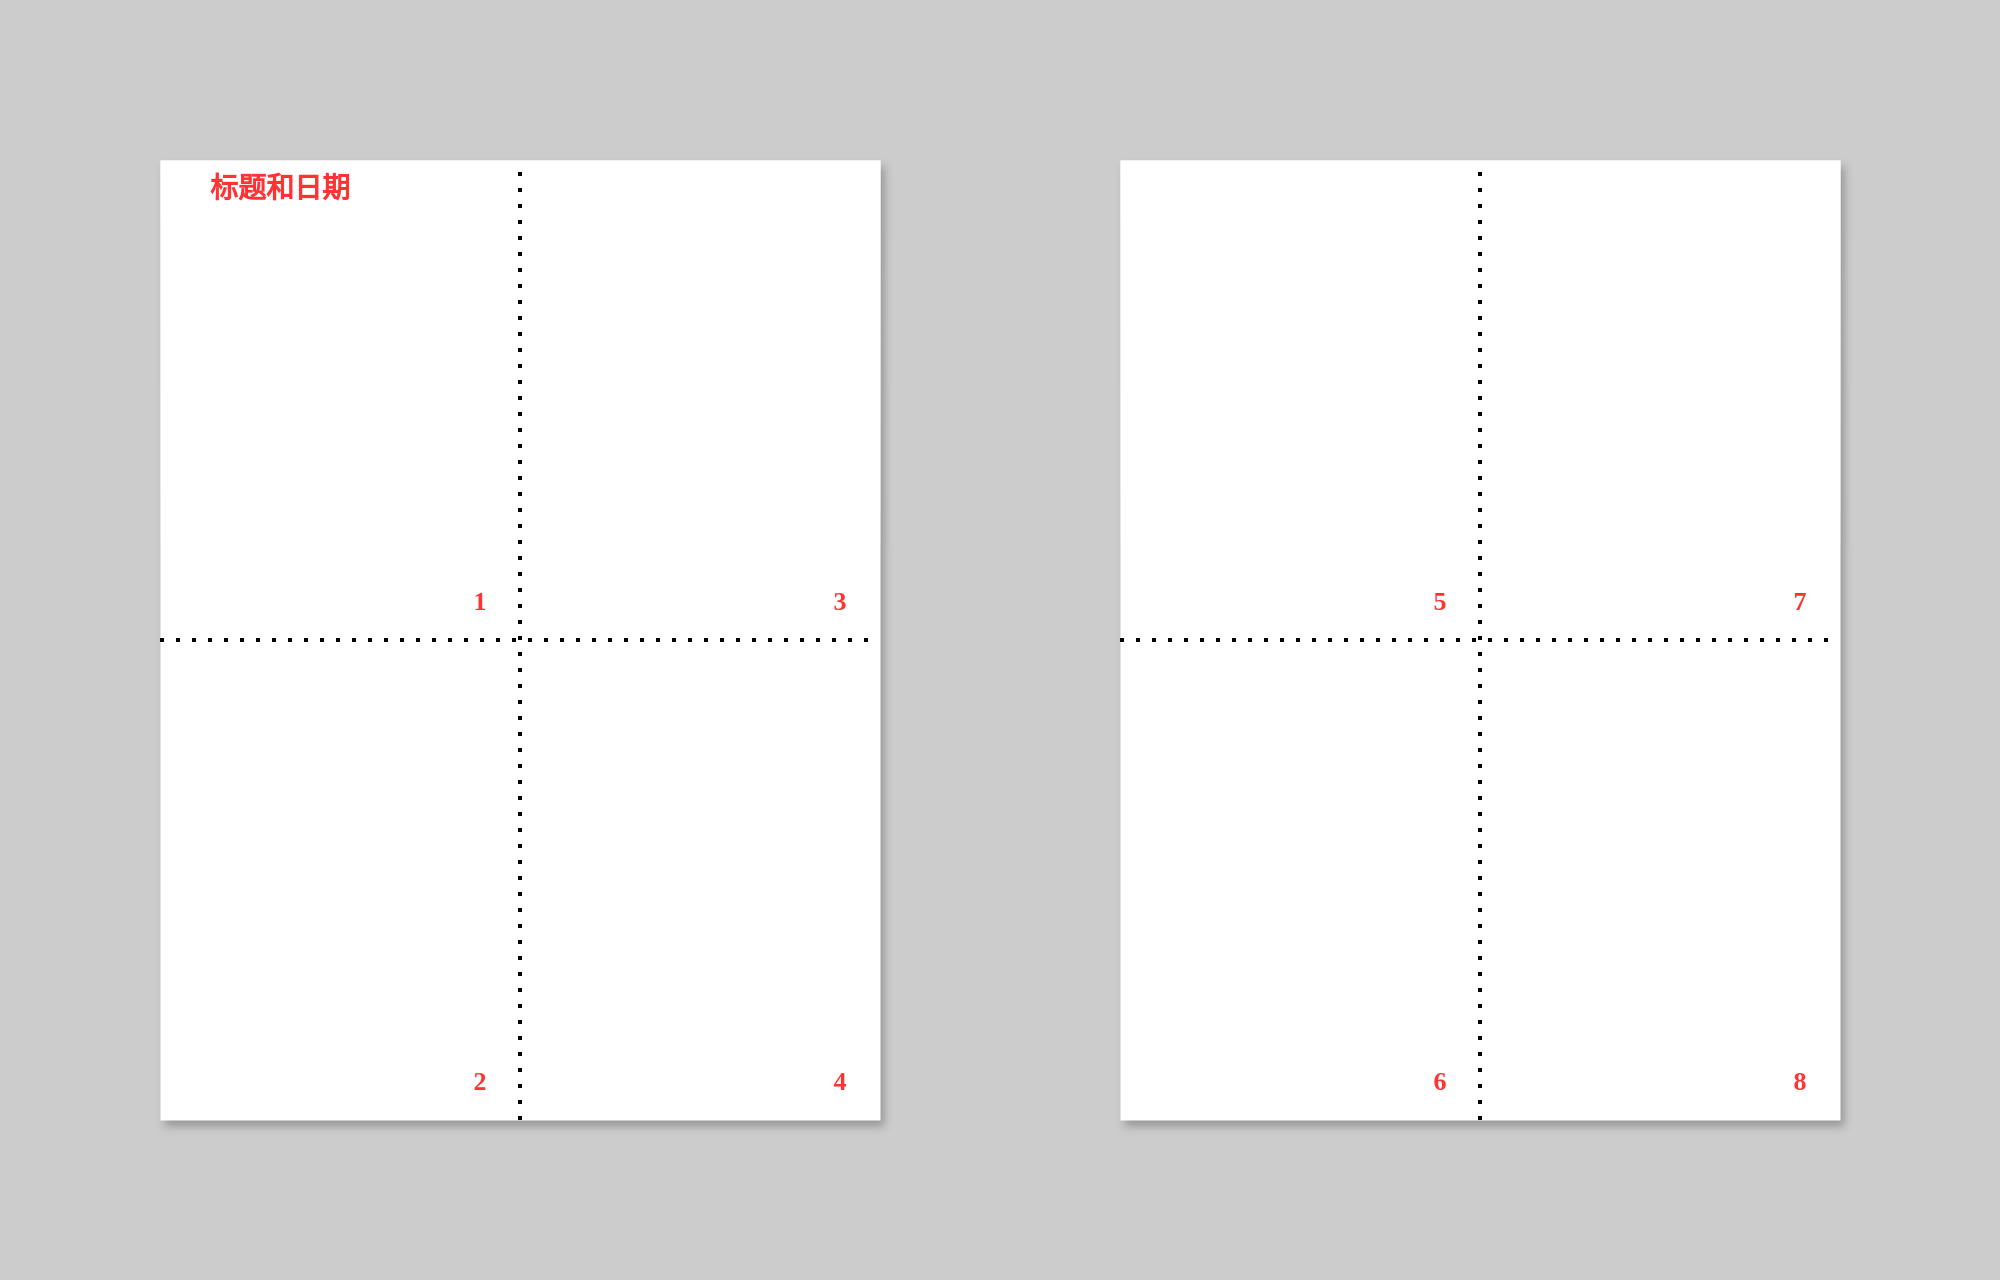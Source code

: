 <mxfile version="17.2.4" type="device"><diagram id="5CpBgXk-q10xgIMr2bDr" name="第 1 页"><mxGraphModel dx="1038" dy="1857" grid="1" gridSize="10" guides="1" tooltips="1" connect="1" arrows="1" fold="1" page="1" pageScale="1" pageWidth="827" pageHeight="1169" math="0" shadow="0"><root><mxCell id="0"/><mxCell id="1" parent="0"/><mxCell id="HOkqnBH3eUMdYtSVuEne-19" value="" style="rounded=0;whiteSpace=wrap;html=1;shadow=0;glass=0;sketch=0;fontFamily=Times New Roman;fontSize=14;fontColor=#FF3333;strokeWidth=1;fillColor=#CCCCCC;strokeColor=none;" vertex="1" parent="1"><mxGeometry x="120" y="-80" width="1000" height="640" as="geometry"/></mxCell><mxCell id="HOkqnBH3eUMdYtSVuEne-2" value="" style="rounded=0;whiteSpace=wrap;html=1;sketch=0;shadow=1;glass=1;strokeWidth=0;strokeColor=none;" vertex="1" parent="1"><mxGeometry x="200" width="360" height="480" as="geometry"/></mxCell><mxCell id="HOkqnBH3eUMdYtSVuEne-4" value="" style="endArrow=none;dashed=1;html=1;dashPattern=1 3;strokeWidth=2;rounded=0;entryX=0.5;entryY=0;entryDx=0;entryDy=0;exitX=0.5;exitY=1;exitDx=0;exitDy=0;" edge="1" parent="1" source="HOkqnBH3eUMdYtSVuEne-2" target="HOkqnBH3eUMdYtSVuEne-2"><mxGeometry width="50" height="50" relative="1" as="geometry"><mxPoint x="360" y="480" as="sourcePoint"/><mxPoint x="410" y="430" as="targetPoint"/></mxGeometry></mxCell><mxCell id="HOkqnBH3eUMdYtSVuEne-5" value="" style="endArrow=none;dashed=1;html=1;dashPattern=1 3;strokeWidth=2;rounded=0;entryX=1;entryY=0.5;entryDx=0;entryDy=0;exitX=0;exitY=0.5;exitDx=0;exitDy=0;" edge="1" parent="1" source="HOkqnBH3eUMdYtSVuEne-2" target="HOkqnBH3eUMdYtSVuEne-2"><mxGeometry width="50" height="50" relative="1" as="geometry"><mxPoint x="340" y="270" as="sourcePoint"/><mxPoint x="390" y="220" as="targetPoint"/></mxGeometry></mxCell><mxCell id="HOkqnBH3eUMdYtSVuEne-6" value="标题和日期" style="text;html=1;strokeColor=none;fillColor=none;align=center;verticalAlign=middle;whiteSpace=wrap;rounded=0;fontFamily=宋体;fontSize=14;fontColor=#FF3333;fontStyle=1" vertex="1" parent="1"><mxGeometry x="200" width="120" height="30" as="geometry"/></mxCell><mxCell id="HOkqnBH3eUMdYtSVuEne-7" value="1" style="text;html=1;strokeColor=none;fillColor=none;align=center;verticalAlign=middle;whiteSpace=wrap;rounded=0;fontFamily=Times New Roman;fontSize=13;fontColor=#FF3333;fontStyle=1" vertex="1" parent="1"><mxGeometry x="340" y="200" width="40" height="40" as="geometry"/></mxCell><mxCell id="HOkqnBH3eUMdYtSVuEne-8" value="4" style="text;html=1;strokeColor=none;fillColor=none;align=center;verticalAlign=middle;whiteSpace=wrap;rounded=0;fontFamily=Times New Roman;fontSize=13;fontColor=#FF3333;fontStyle=1" vertex="1" parent="1"><mxGeometry x="520" y="440" width="40" height="40" as="geometry"/></mxCell><mxCell id="HOkqnBH3eUMdYtSVuEne-9" value="3&lt;span style=&quot;color: rgba(0 , 0 , 0 , 0) ; font-family: monospace ; font-size: 0px&quot;&gt;%3CmxGraphModel%3E%3Croot%3E%3CmxCell%20id%3D%220%22%2F%3E%3CmxCell%20id%3D%221%22%20parent%3D%220%22%2F%3E%3CmxCell%20id%3D%222%22%20value%3D%221%22%20style%3D%22text%3Bhtml%3D1%3BstrokeColor%3Dnone%3BfillColor%3Dnone%3Balign%3Dcenter%3BverticalAlign%3Dmiddle%3BwhiteSpace%3Dwrap%3Brounded%3D0%3BfontFamily%3DTimes%20New%20Roman%3BfontSize%3D13%3BfontColor%3D%23FF3333%3B%22%20vertex%3D%221%22%20parent%3D%221%22%3E%3CmxGeometry%20x%3D%22340%22%20y%3D%22200%22%20width%3D%2240%22%20height%3D%2240%22%20as%3D%22geometry%22%2F%3E%3C%2FmxCell%3E%3C%2Froot%3E%3C%2FmxGraphModel%3E&lt;/span&gt;" style="text;html=1;strokeColor=none;fillColor=none;align=center;verticalAlign=middle;whiteSpace=wrap;rounded=0;fontFamily=Times New Roman;fontSize=13;fontColor=#FF3333;fontStyle=1" vertex="1" parent="1"><mxGeometry x="520" y="200" width="40" height="40" as="geometry"/></mxCell><mxCell id="HOkqnBH3eUMdYtSVuEne-10" value="2" style="text;html=1;strokeColor=none;fillColor=none;align=center;verticalAlign=middle;whiteSpace=wrap;rounded=0;fontFamily=Times New Roman;fontSize=13;fontColor=#FF3333;fontStyle=1" vertex="1" parent="1"><mxGeometry x="340" y="440" width="40" height="40" as="geometry"/></mxCell><mxCell id="HOkqnBH3eUMdYtSVuEne-11" value="" style="rounded=0;whiteSpace=wrap;html=1;sketch=0;shadow=1;strokeWidth=0;glass=1;strokeColor=none;" vertex="1" parent="1"><mxGeometry x="680" width="360" height="480" as="geometry"/></mxCell><mxCell id="HOkqnBH3eUMdYtSVuEne-12" value="" style="endArrow=none;dashed=1;html=1;dashPattern=1 3;strokeWidth=2;rounded=0;entryX=0.5;entryY=0;entryDx=0;entryDy=0;exitX=0.5;exitY=1;exitDx=0;exitDy=0;" edge="1" parent="1" source="HOkqnBH3eUMdYtSVuEne-11" target="HOkqnBH3eUMdYtSVuEne-11"><mxGeometry width="50" height="50" relative="1" as="geometry"><mxPoint x="840" y="480" as="sourcePoint"/><mxPoint x="890" y="430" as="targetPoint"/></mxGeometry></mxCell><mxCell id="HOkqnBH3eUMdYtSVuEne-13" value="" style="endArrow=none;dashed=1;html=1;dashPattern=1 3;strokeWidth=2;rounded=0;entryX=1;entryY=0.5;entryDx=0;entryDy=0;exitX=0;exitY=0.5;exitDx=0;exitDy=0;" edge="1" parent="1" source="HOkqnBH3eUMdYtSVuEne-11" target="HOkqnBH3eUMdYtSVuEne-11"><mxGeometry width="50" height="50" relative="1" as="geometry"><mxPoint x="820" y="270" as="sourcePoint"/><mxPoint x="870" y="220" as="targetPoint"/></mxGeometry></mxCell><mxCell id="HOkqnBH3eUMdYtSVuEne-15" value="5" style="text;html=1;strokeColor=none;fillColor=none;align=center;verticalAlign=middle;whiteSpace=wrap;rounded=0;fontFamily=Times New Roman;fontSize=13;fontColor=#FF3333;fontStyle=1" vertex="1" parent="1"><mxGeometry x="820" y="200" width="40" height="40" as="geometry"/></mxCell><mxCell id="HOkqnBH3eUMdYtSVuEne-16" value="8" style="text;html=1;strokeColor=none;fillColor=none;align=center;verticalAlign=middle;whiteSpace=wrap;rounded=0;fontFamily=Times New Roman;fontSize=13;fontColor=#FF3333;fontStyle=1" vertex="1" parent="1"><mxGeometry x="1000" y="440" width="40" height="40" as="geometry"/></mxCell><mxCell id="HOkqnBH3eUMdYtSVuEne-17" value="7" style="text;html=1;strokeColor=none;fillColor=none;align=center;verticalAlign=middle;whiteSpace=wrap;rounded=0;fontFamily=Times New Roman;fontSize=13;fontColor=#FF3333;fontStyle=1" vertex="1" parent="1"><mxGeometry x="1000" y="200" width="40" height="40" as="geometry"/></mxCell><mxCell id="HOkqnBH3eUMdYtSVuEne-18" value="6" style="text;html=1;strokeColor=none;fillColor=none;align=center;verticalAlign=middle;whiteSpace=wrap;rounded=0;fontFamily=Times New Roman;fontSize=13;fontColor=#FF3333;fontStyle=1" vertex="1" parent="1"><mxGeometry x="820" y="440" width="40" height="40" as="geometry"/></mxCell></root></mxGraphModel></diagram></mxfile>
